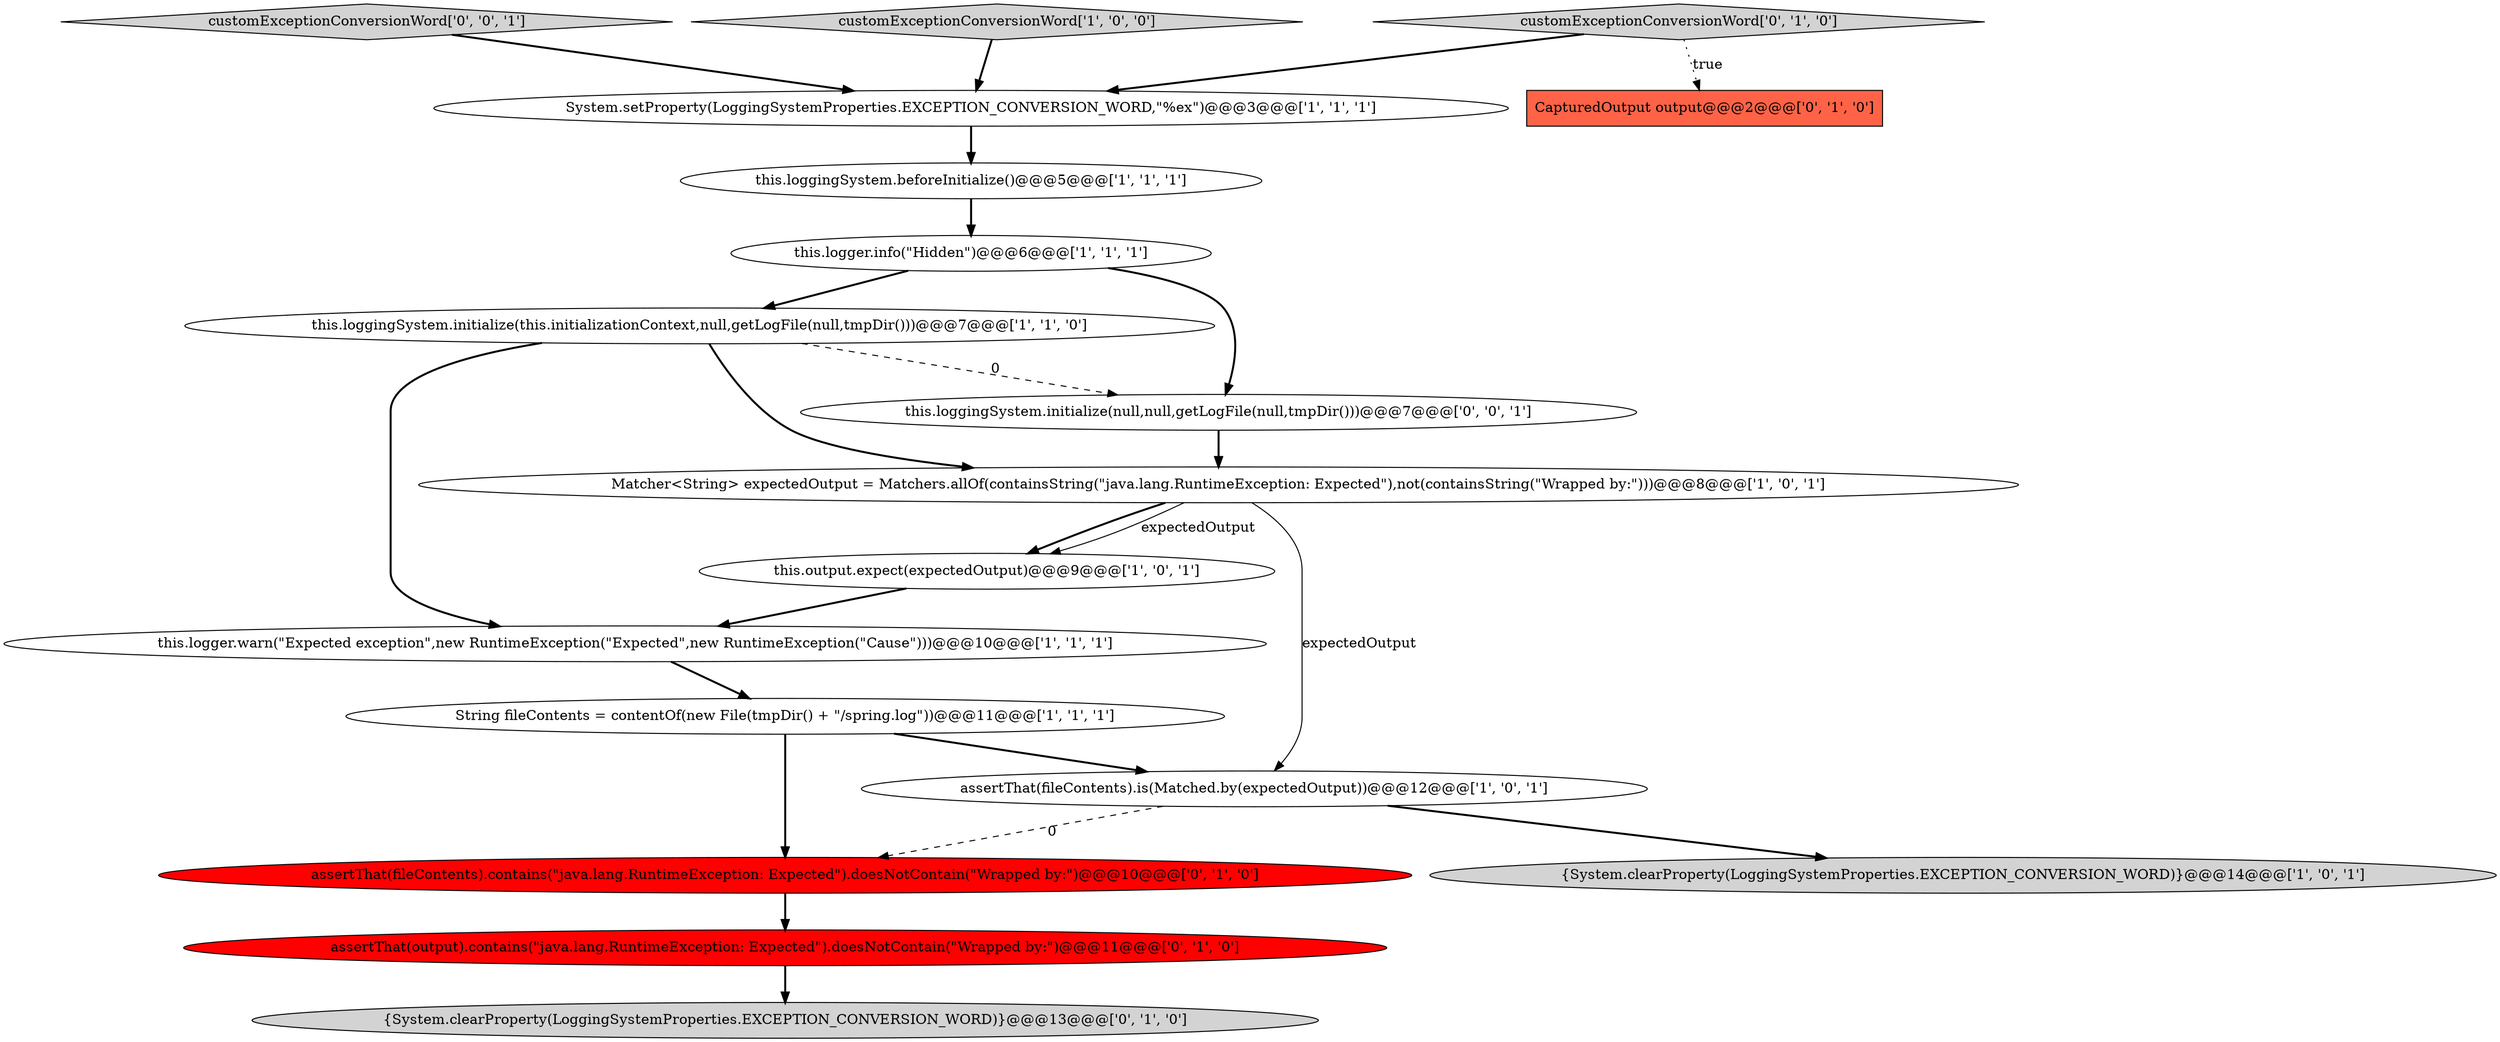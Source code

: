 digraph {
4 [style = filled, label = "String fileContents = contentOf(new File(tmpDir() + \"/spring.log\"))@@@11@@@['1', '1', '1']", fillcolor = white, shape = ellipse image = "AAA0AAABBB1BBB"];
9 [style = filled, label = "customExceptionConversionWord['1', '0', '0']", fillcolor = lightgray, shape = diamond image = "AAA0AAABBB1BBB"];
2 [style = filled, label = "this.loggingSystem.initialize(this.initializationContext,null,getLogFile(null,tmpDir()))@@@7@@@['1', '1', '0']", fillcolor = white, shape = ellipse image = "AAA0AAABBB1BBB"];
12 [style = filled, label = "assertThat(output).contains(\"java.lang.RuntimeException: Expected\").doesNotContain(\"Wrapped by:\")@@@11@@@['0', '1', '0']", fillcolor = red, shape = ellipse image = "AAA1AAABBB2BBB"];
16 [style = filled, label = "customExceptionConversionWord['0', '0', '1']", fillcolor = lightgray, shape = diamond image = "AAA0AAABBB3BBB"];
3 [style = filled, label = "this.output.expect(expectedOutput)@@@9@@@['1', '0', '1']", fillcolor = white, shape = ellipse image = "AAA0AAABBB1BBB"];
7 [style = filled, label = "{System.clearProperty(LoggingSystemProperties.EXCEPTION_CONVERSION_WORD)}@@@14@@@['1', '0', '1']", fillcolor = lightgray, shape = ellipse image = "AAA0AAABBB1BBB"];
1 [style = filled, label = "this.loggingSystem.beforeInitialize()@@@5@@@['1', '1', '1']", fillcolor = white, shape = ellipse image = "AAA0AAABBB1BBB"];
5 [style = filled, label = "Matcher<String> expectedOutput = Matchers.allOf(containsString(\"java.lang.RuntimeException: Expected\"),not(containsString(\"Wrapped by:\")))@@@8@@@['1', '0', '1']", fillcolor = white, shape = ellipse image = "AAA0AAABBB1BBB"];
10 [style = filled, label = "this.logger.warn(\"Expected exception\",new RuntimeException(\"Expected\",new RuntimeException(\"Cause\")))@@@10@@@['1', '1', '1']", fillcolor = white, shape = ellipse image = "AAA0AAABBB1BBB"];
8 [style = filled, label = "this.logger.info(\"Hidden\")@@@6@@@['1', '1', '1']", fillcolor = white, shape = ellipse image = "AAA0AAABBB1BBB"];
13 [style = filled, label = "{System.clearProperty(LoggingSystemProperties.EXCEPTION_CONVERSION_WORD)}@@@13@@@['0', '1', '0']", fillcolor = lightgray, shape = ellipse image = "AAA0AAABBB2BBB"];
15 [style = filled, label = "customExceptionConversionWord['0', '1', '0']", fillcolor = lightgray, shape = diamond image = "AAA0AAABBB2BBB"];
17 [style = filled, label = "this.loggingSystem.initialize(null,null,getLogFile(null,tmpDir()))@@@7@@@['0', '0', '1']", fillcolor = white, shape = ellipse image = "AAA0AAABBB3BBB"];
6 [style = filled, label = "assertThat(fileContents).is(Matched.by(expectedOutput))@@@12@@@['1', '0', '1']", fillcolor = white, shape = ellipse image = "AAA0AAABBB1BBB"];
11 [style = filled, label = "assertThat(fileContents).contains(\"java.lang.RuntimeException: Expected\").doesNotContain(\"Wrapped by:\")@@@10@@@['0', '1', '0']", fillcolor = red, shape = ellipse image = "AAA1AAABBB2BBB"];
14 [style = filled, label = "CapturedOutput output@@@2@@@['0', '1', '0']", fillcolor = tomato, shape = box image = "AAA1AAABBB2BBB"];
0 [style = filled, label = "System.setProperty(LoggingSystemProperties.EXCEPTION_CONVERSION_WORD,\"%ex\")@@@3@@@['1', '1', '1']", fillcolor = white, shape = ellipse image = "AAA0AAABBB1BBB"];
5->3 [style = bold, label=""];
5->6 [style = solid, label="expectedOutput"];
17->5 [style = bold, label=""];
16->0 [style = bold, label=""];
1->8 [style = bold, label=""];
9->0 [style = bold, label=""];
4->6 [style = bold, label=""];
6->11 [style = dashed, label="0"];
11->12 [style = bold, label=""];
15->14 [style = dotted, label="true"];
2->10 [style = bold, label=""];
5->3 [style = solid, label="expectedOutput"];
2->17 [style = dashed, label="0"];
8->17 [style = bold, label=""];
3->10 [style = bold, label=""];
12->13 [style = bold, label=""];
8->2 [style = bold, label=""];
0->1 [style = bold, label=""];
15->0 [style = bold, label=""];
10->4 [style = bold, label=""];
6->7 [style = bold, label=""];
4->11 [style = bold, label=""];
2->5 [style = bold, label=""];
}
